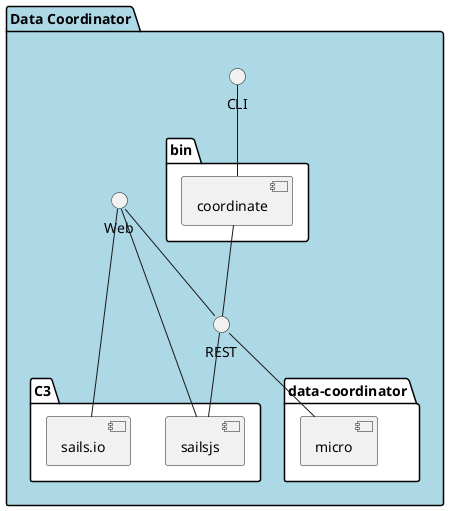 @startuml

package "Data Coordinator" #lightblue {
    interface CLI
    interface Web
    interface REST
    folder C3 #ffffff {
        component sailsjs
        component sails.io
    }
    folder bin #ffffff {
      component coordinate
    }
    folder "data-coordinator" #ffffff {
        component micro as dcmicro
    }
}
CLI -- coordinate
coordinate -- REST
Web -- sailsjs
Web -- REST
REST -- sailsjs

Web -- sails.io
REST -- dcmicro

@enduml

